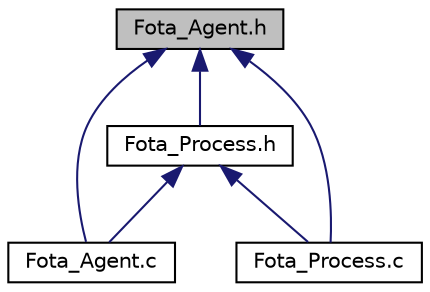 digraph "Fota_Agent.h"
{
 // LATEX_PDF_SIZE
  edge [fontname="Helvetica",fontsize="10",labelfontname="Helvetica",labelfontsize="10"];
  node [fontname="Helvetica",fontsize="10",shape=record];
  Node1 [label="Fota_Agent.h",height=0.2,width=0.4,color="black", fillcolor="grey75", style="filled", fontcolor="black",tooltip="Interface for Fota Agent."];
  Node1 -> Node2 [dir="back",color="midnightblue",fontsize="10",style="solid",fontname="Helvetica"];
  Node2 [label="Fota_Agent.c",height=0.2,width=0.4,color="black", fillcolor="white", style="filled",URL="$_fota___agent_8c.html",tooltip="Fota Agent."];
  Node1 -> Node3 [dir="back",color="midnightblue",fontsize="10",style="solid",fontname="Helvetica"];
  Node3 [label="Fota_Process.c",height=0.2,width=0.4,color="black", fillcolor="white", style="filled",URL="$_fota___process_8c.html",tooltip="Fota Process."];
  Node1 -> Node4 [dir="back",color="midnightblue",fontsize="10",style="solid",fontname="Helvetica"];
  Node4 [label="Fota_Process.h",height=0.2,width=0.4,color="black", fillcolor="white", style="filled",URL="$_fota___process_8h.html",tooltip="Fota Agent Process."];
  Node4 -> Node2 [dir="back",color="midnightblue",fontsize="10",style="solid",fontname="Helvetica"];
  Node4 -> Node3 [dir="back",color="midnightblue",fontsize="10",style="solid",fontname="Helvetica"];
}
